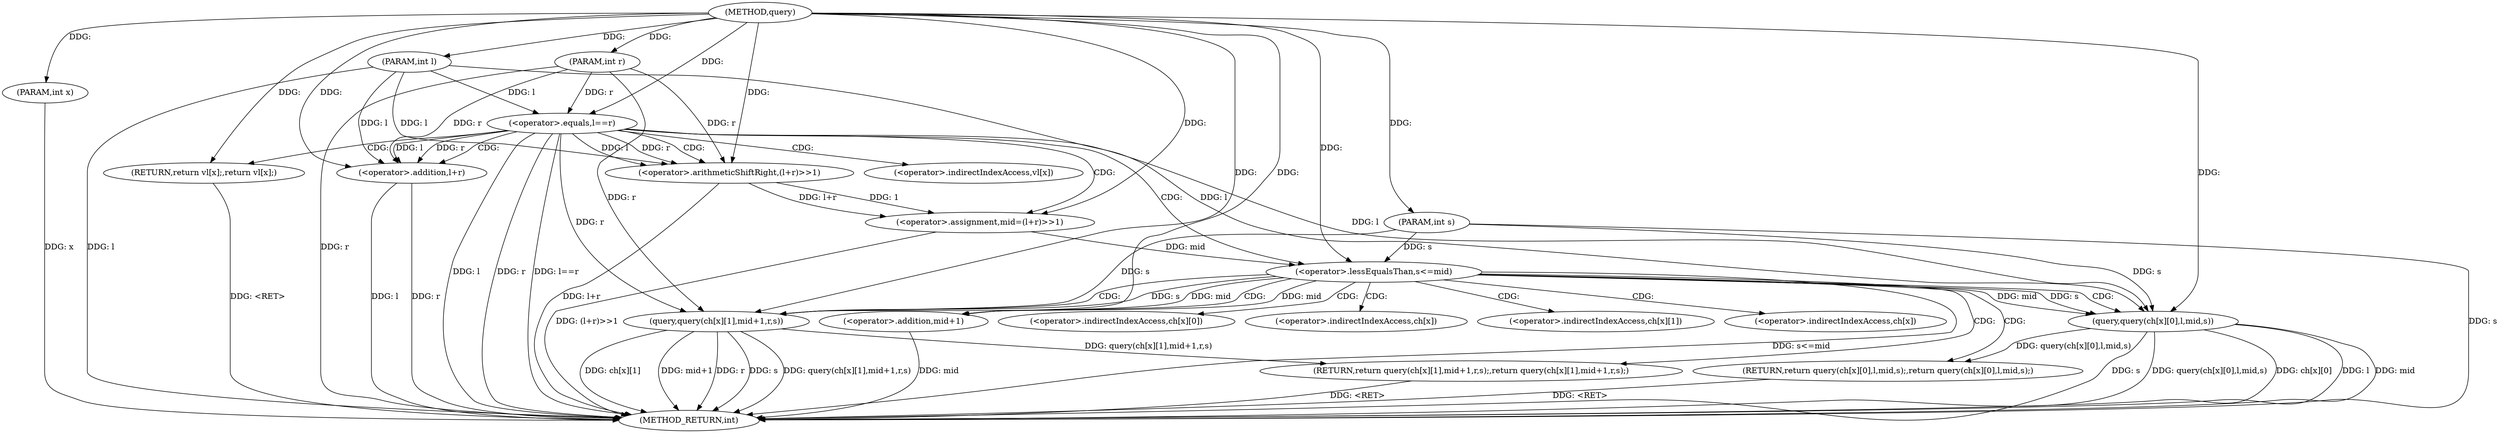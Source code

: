 digraph "query" {  
"1000454" [label = "(METHOD,query)" ]
"1000503" [label = "(METHOD_RETURN,int)" ]
"1000455" [label = "(PARAM,int x)" ]
"1000456" [label = "(PARAM,int l)" ]
"1000457" [label = "(PARAM,int r)" ]
"1000458" [label = "(PARAM,int s)" ]
"1000469" [label = "(<operator>.assignment,mid=(l+r)>>1)" ]
"1000461" [label = "(<operator>.equals,l==r)" ]
"1000464" [label = "(RETURN,return vl[x];,return vl[x];)" ]
"1000477" [label = "(<operator>.lessEqualsThan,s<=mid)" ]
"1000480" [label = "(RETURN,return query(ch[x][0],l,mid,s);,return query(ch[x][0],l,mid,s);)" ]
"1000471" [label = "(<operator>.arithmeticShiftRight,(l+r)>>1)" ]
"1000481" [label = "(query,query(ch[x][0],l,mid,s))" ]
"1000491" [label = "(RETURN,return query(ch[x][1],mid+1,r,s);,return query(ch[x][1],mid+1,r,s);)" ]
"1000472" [label = "(<operator>.addition,l+r)" ]
"1000492" [label = "(query,query(ch[x][1],mid+1,r,s))" ]
"1000498" [label = "(<operator>.addition,mid+1)" ]
"1000465" [label = "(<operator>.indirectIndexAccess,vl[x])" ]
"1000482" [label = "(<operator>.indirectIndexAccess,ch[x][0])" ]
"1000483" [label = "(<operator>.indirectIndexAccess,ch[x])" ]
"1000493" [label = "(<operator>.indirectIndexAccess,ch[x][1])" ]
"1000494" [label = "(<operator>.indirectIndexAccess,ch[x])" ]
  "1000464" -> "1000503"  [ label = "DDG: <RET>"] 
  "1000480" -> "1000503"  [ label = "DDG: <RET>"] 
  "1000455" -> "1000503"  [ label = "DDG: x"] 
  "1000456" -> "1000503"  [ label = "DDG: l"] 
  "1000457" -> "1000503"  [ label = "DDG: r"] 
  "1000458" -> "1000503"  [ label = "DDG: s"] 
  "1000461" -> "1000503"  [ label = "DDG: l"] 
  "1000461" -> "1000503"  [ label = "DDG: r"] 
  "1000461" -> "1000503"  [ label = "DDG: l==r"] 
  "1000472" -> "1000503"  [ label = "DDG: l"] 
  "1000472" -> "1000503"  [ label = "DDG: r"] 
  "1000471" -> "1000503"  [ label = "DDG: l+r"] 
  "1000469" -> "1000503"  [ label = "DDG: (l+r)>>1"] 
  "1000477" -> "1000503"  [ label = "DDG: s<=mid"] 
  "1000492" -> "1000503"  [ label = "DDG: ch[x][1]"] 
  "1000498" -> "1000503"  [ label = "DDG: mid"] 
  "1000492" -> "1000503"  [ label = "DDG: mid+1"] 
  "1000492" -> "1000503"  [ label = "DDG: r"] 
  "1000492" -> "1000503"  [ label = "DDG: s"] 
  "1000492" -> "1000503"  [ label = "DDG: query(ch[x][1],mid+1,r,s)"] 
  "1000481" -> "1000503"  [ label = "DDG: ch[x][0]"] 
  "1000481" -> "1000503"  [ label = "DDG: l"] 
  "1000481" -> "1000503"  [ label = "DDG: mid"] 
  "1000481" -> "1000503"  [ label = "DDG: s"] 
  "1000481" -> "1000503"  [ label = "DDG: query(ch[x][0],l,mid,s)"] 
  "1000491" -> "1000503"  [ label = "DDG: <RET>"] 
  "1000454" -> "1000455"  [ label = "DDG: "] 
  "1000454" -> "1000456"  [ label = "DDG: "] 
  "1000454" -> "1000457"  [ label = "DDG: "] 
  "1000454" -> "1000458"  [ label = "DDG: "] 
  "1000471" -> "1000469"  [ label = "DDG: 1"] 
  "1000471" -> "1000469"  [ label = "DDG: l+r"] 
  "1000454" -> "1000464"  [ label = "DDG: "] 
  "1000454" -> "1000469"  [ label = "DDG: "] 
  "1000481" -> "1000480"  [ label = "DDG: query(ch[x][0],l,mid,s)"] 
  "1000456" -> "1000461"  [ label = "DDG: l"] 
  "1000454" -> "1000461"  [ label = "DDG: "] 
  "1000457" -> "1000461"  [ label = "DDG: r"] 
  "1000461" -> "1000471"  [ label = "DDG: l"] 
  "1000456" -> "1000471"  [ label = "DDG: l"] 
  "1000454" -> "1000471"  [ label = "DDG: "] 
  "1000461" -> "1000471"  [ label = "DDG: r"] 
  "1000457" -> "1000471"  [ label = "DDG: r"] 
  "1000458" -> "1000477"  [ label = "DDG: s"] 
  "1000454" -> "1000477"  [ label = "DDG: "] 
  "1000469" -> "1000477"  [ label = "DDG: mid"] 
  "1000492" -> "1000491"  [ label = "DDG: query(ch[x][1],mid+1,r,s)"] 
  "1000461" -> "1000472"  [ label = "DDG: l"] 
  "1000456" -> "1000472"  [ label = "DDG: l"] 
  "1000454" -> "1000472"  [ label = "DDG: "] 
  "1000461" -> "1000472"  [ label = "DDG: r"] 
  "1000457" -> "1000472"  [ label = "DDG: r"] 
  "1000477" -> "1000481"  [ label = "DDG: mid"] 
  "1000454" -> "1000481"  [ label = "DDG: "] 
  "1000477" -> "1000481"  [ label = "DDG: s"] 
  "1000458" -> "1000481"  [ label = "DDG: s"] 
  "1000456" -> "1000481"  [ label = "DDG: l"] 
  "1000461" -> "1000481"  [ label = "DDG: l"] 
  "1000477" -> "1000492"  [ label = "DDG: s"] 
  "1000458" -> "1000492"  [ label = "DDG: s"] 
  "1000454" -> "1000492"  [ label = "DDG: "] 
  "1000457" -> "1000492"  [ label = "DDG: r"] 
  "1000461" -> "1000492"  [ label = "DDG: r"] 
  "1000477" -> "1000492"  [ label = "DDG: mid"] 
  "1000477" -> "1000498"  [ label = "DDG: mid"] 
  "1000454" -> "1000498"  [ label = "DDG: "] 
  "1000461" -> "1000471"  [ label = "CDG: "] 
  "1000461" -> "1000477"  [ label = "CDG: "] 
  "1000461" -> "1000469"  [ label = "CDG: "] 
  "1000461" -> "1000465"  [ label = "CDG: "] 
  "1000461" -> "1000472"  [ label = "CDG: "] 
  "1000461" -> "1000464"  [ label = "CDG: "] 
  "1000477" -> "1000498"  [ label = "CDG: "] 
  "1000477" -> "1000493"  [ label = "CDG: "] 
  "1000477" -> "1000482"  [ label = "CDG: "] 
  "1000477" -> "1000492"  [ label = "CDG: "] 
  "1000477" -> "1000483"  [ label = "CDG: "] 
  "1000477" -> "1000491"  [ label = "CDG: "] 
  "1000477" -> "1000481"  [ label = "CDG: "] 
  "1000477" -> "1000494"  [ label = "CDG: "] 
  "1000477" -> "1000480"  [ label = "CDG: "] 
}
